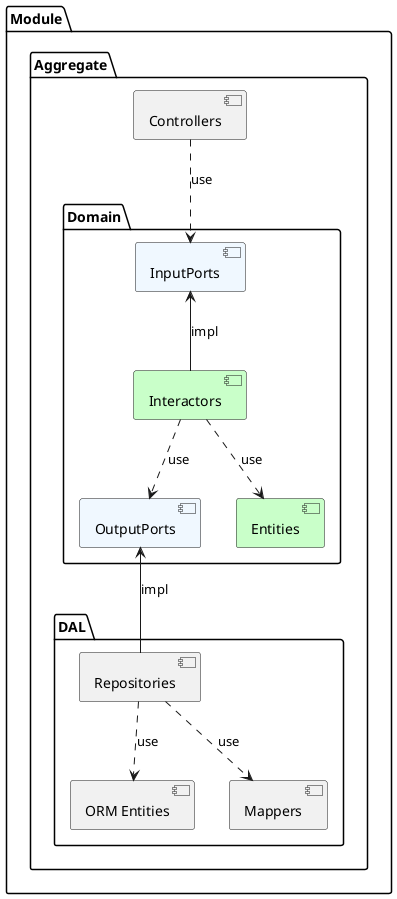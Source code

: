 @startuml

package "Module" {


package Aggregate {
 package "Domain" {
 component [InputPorts] #AliceBlue
 component [Entities] #TECHNOLOGY
 component [OutputPorts] #AliceBlue
 component [Interactors] #TECHNOLOGY

 [Interactors] -up-> [InputPorts] : impl
 [Interactors] .down.> [Entities] : use
 [Interactors] .down.> [OutputPorts] : use
}

[Controllers] ..> [InputPorts] : use

package "DAL" {
[Repositories] -up-> [OutputPorts] : impl
[Repositories] .down.> [ORM Entities] : use
[Repositories] .down.> [Mappers] : use
}
}
}


@enduml
